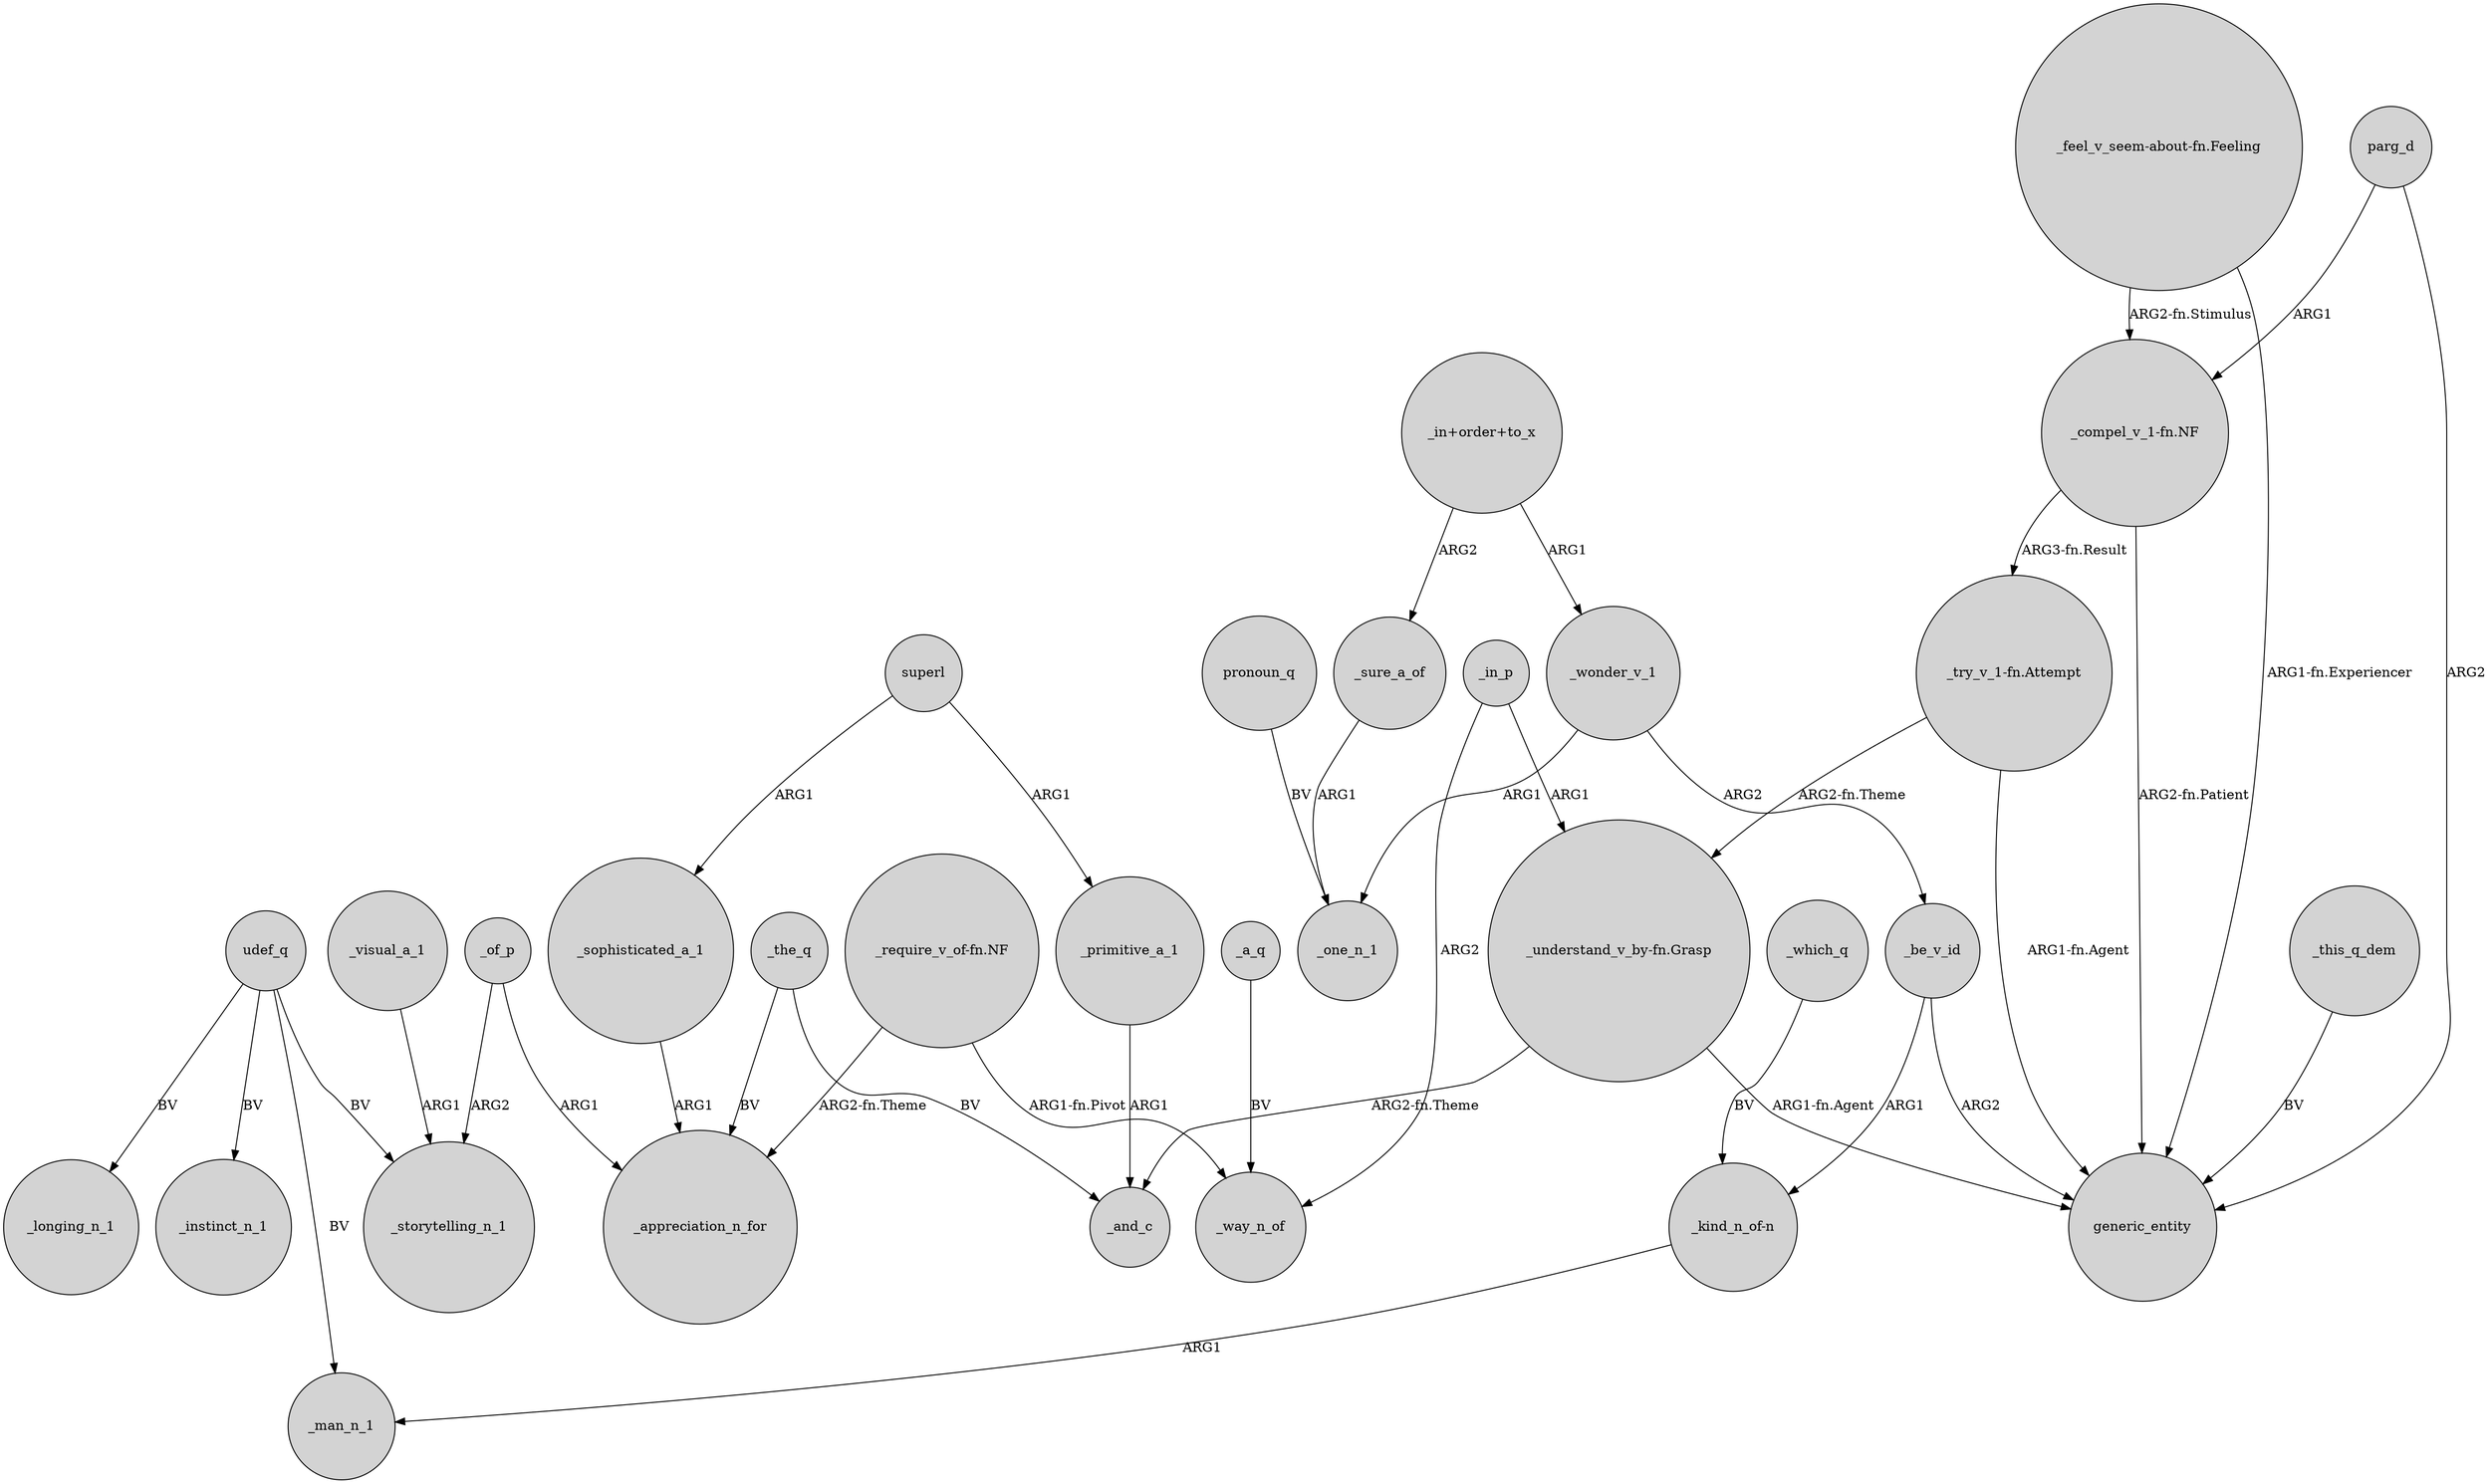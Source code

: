 digraph {
	node [shape=circle style=filled]
	"_try_v_1-fn.Attempt" -> generic_entity [label="ARG1-fn.Agent"]
	_the_q -> _and_c [label=BV]
	_primitive_a_1 -> _and_c [label=ARG1]
	"_in+order+to_x" -> _wonder_v_1 [label=ARG1]
	_wonder_v_1 -> _be_v_id [label=ARG2]
	_the_q -> _appreciation_n_for [label=BV]
	_wonder_v_1 -> _one_n_1 [label=ARG1]
	parg_d -> "_compel_v_1-fn.NF" [label=ARG1]
	_sophisticated_a_1 -> _appreciation_n_for [label=ARG1]
	"_compel_v_1-fn.NF" -> generic_entity [label="ARG2-fn.Patient"]
	udef_q -> _longing_n_1 [label=BV]
	parg_d -> generic_entity [label=ARG2]
	_visual_a_1 -> _storytelling_n_1 [label=ARG1]
	"_compel_v_1-fn.NF" -> "_try_v_1-fn.Attempt" [label="ARG3-fn.Result"]
	"_in+order+to_x" -> _sure_a_of [label=ARG2]
	udef_q -> _storytelling_n_1 [label=BV]
	_of_p -> _appreciation_n_for [label=ARG1]
	"_feel_v_seem-about-fn.Feeling" -> "_compel_v_1-fn.NF" [label="ARG2-fn.Stimulus"]
	_sure_a_of -> _one_n_1 [label=ARG1]
	_be_v_id -> generic_entity [label=ARG2]
	superl -> _primitive_a_1 [label=ARG1]
	_be_v_id -> "_kind_n_of-n" [label=ARG1]
	"_require_v_of-fn.NF" -> _appreciation_n_for [label="ARG2-fn.Theme"]
	"_try_v_1-fn.Attempt" -> "_understand_v_by-fn.Grasp" [label="ARG2-fn.Theme"]
	_this_q_dem -> generic_entity [label=BV]
	_of_p -> _storytelling_n_1 [label=ARG2]
	udef_q -> _instinct_n_1 [label=BV]
	"_understand_v_by-fn.Grasp" -> _and_c [label="ARG2-fn.Theme"]
	superl -> _sophisticated_a_1 [label=ARG1]
	_which_q -> "_kind_n_of-n" [label=BV]
	"_kind_n_of-n" -> _man_n_1 [label=ARG1]
	pronoun_q -> _one_n_1 [label=BV]
	_in_p -> "_understand_v_by-fn.Grasp" [label=ARG1]
	udef_q -> _man_n_1 [label=BV]
	"_feel_v_seem-about-fn.Feeling" -> generic_entity [label="ARG1-fn.Experiencer"]
	"_require_v_of-fn.NF" -> _way_n_of [label="ARG1-fn.Pivot"]
	_in_p -> _way_n_of [label=ARG2]
	"_understand_v_by-fn.Grasp" -> generic_entity [label="ARG1-fn.Agent"]
	_a_q -> _way_n_of [label=BV]
}
